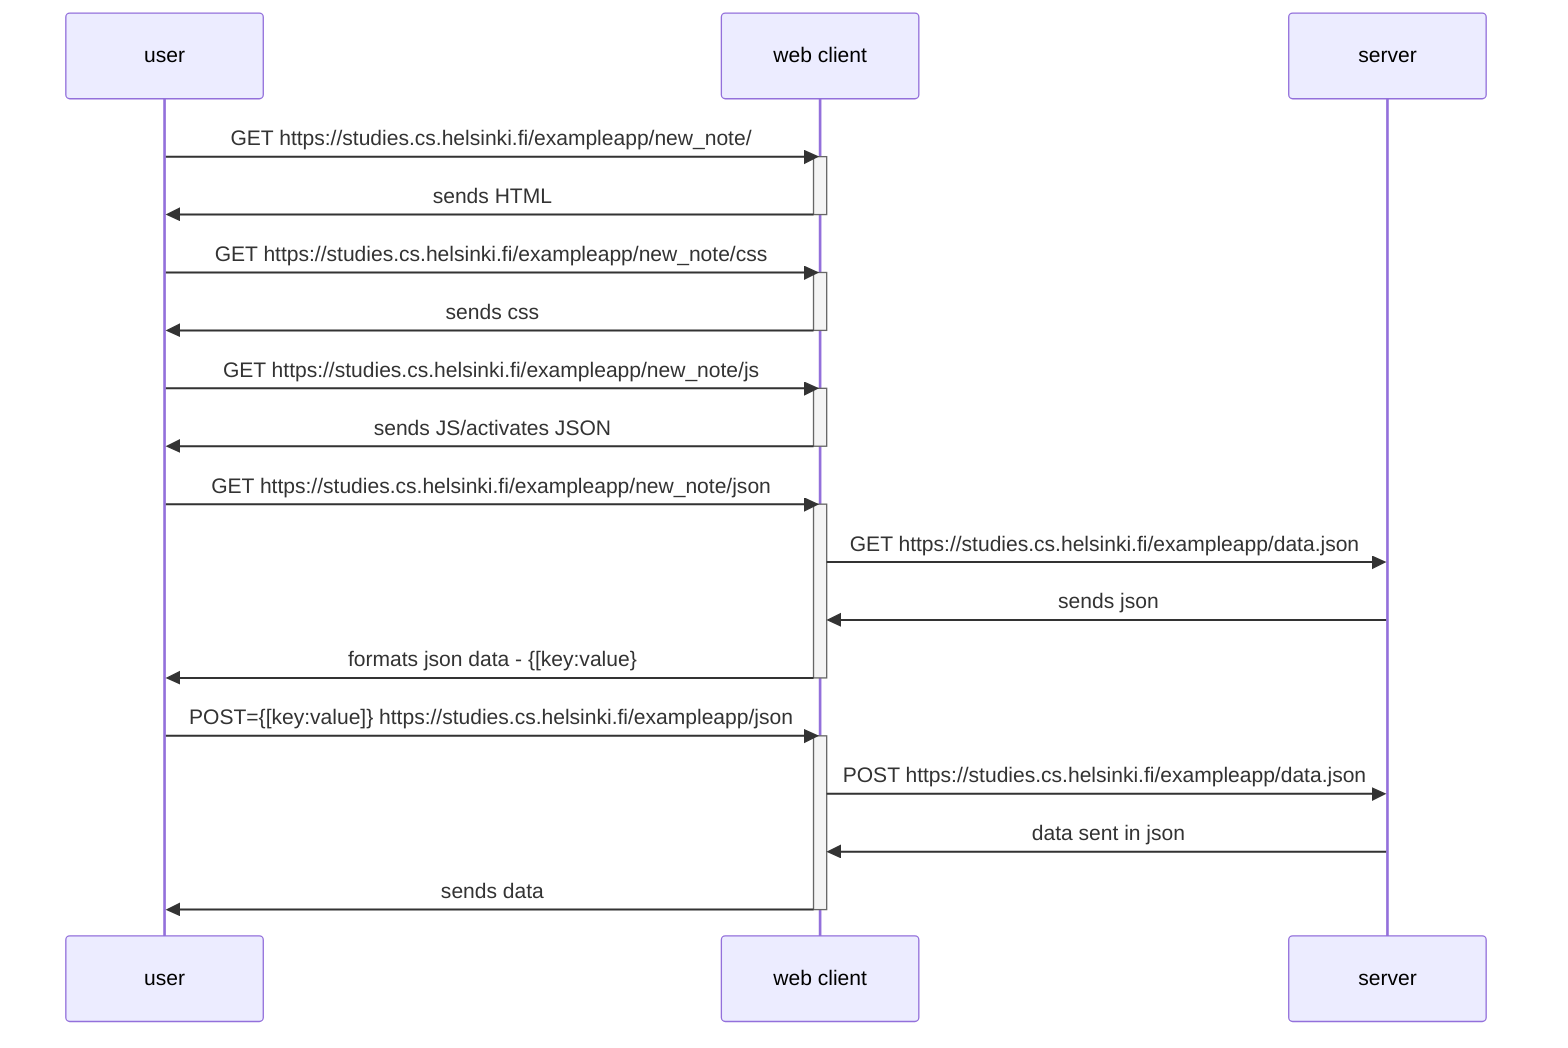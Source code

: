 sequenceDiagram

participant user
participant web client
participant server

user ->> web client: GET https://studies.cs.helsinki.fi/exampleapp/new_note/
activate web client
web client ->> user: sends HTML 
deactivate web client

user ->> web client: GET https://studies.cs.helsinki.fi/exampleapp/new_note/css
activate web client
web client ->> user: sends css
deactivate web client

user ->> web client: GET https://studies.cs.helsinki.fi/exampleapp/new_note/js
activate web client
web client ->> user: sends JS/activates JSON
deactivate web client

user ->> web client: GET https://studies.cs.helsinki.fi/exampleapp/new_note/json
activate web client

web client->> server: GET https://studies.cs.helsinki.fi/exampleapp/data.json
server->>web client: sends json

web client ->> user: formats json data - {[key:value}
deactivate web client

user ->> web client: POST={[key:value]} https://studies.cs.helsinki.fi/exampleapp/json
activate web client
web client->>server: POST https://studies.cs.helsinki.fi/exampleapp/data.json
server->> web client: data sent in json
web client ->> user: sends data 
deactivate web client